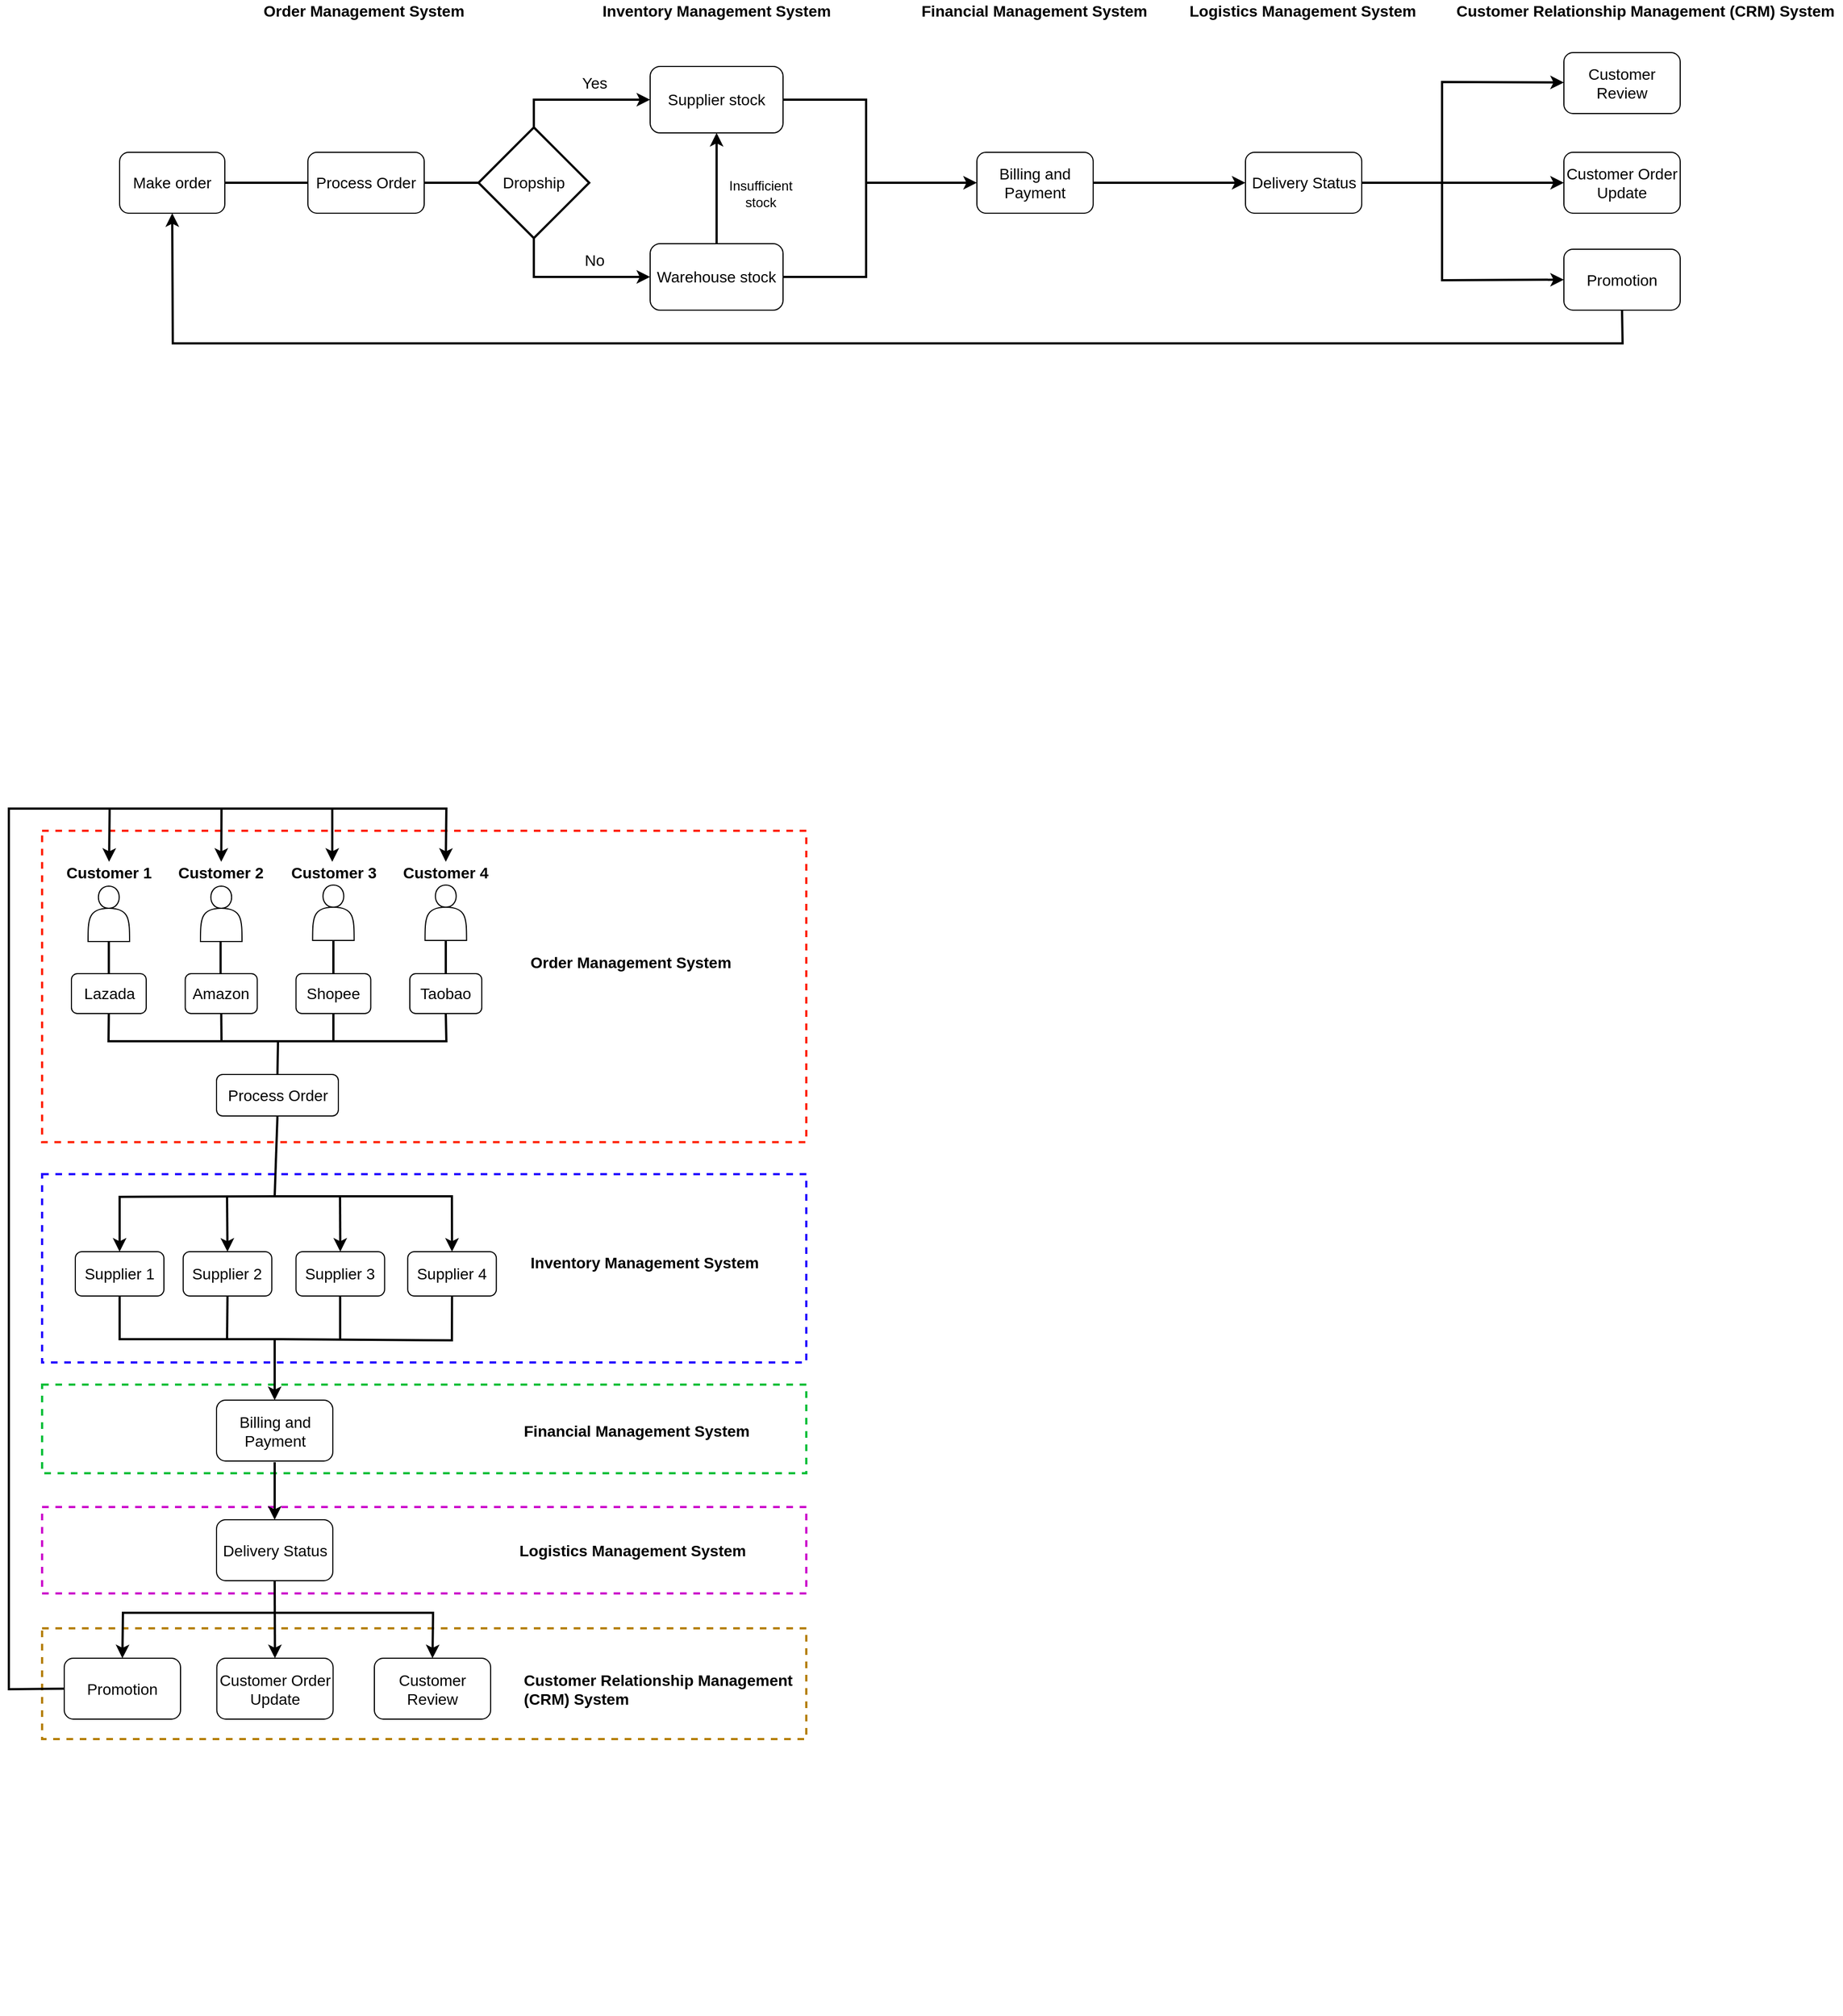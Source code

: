 <mxfile version="20.8.23" type="github">
  <diagram name="Page-1" id="tiRtrdZp1hIeL0sHMyO_">
    <mxGraphModel dx="3287" dy="2757" grid="1" gridSize="10" guides="1" tooltips="1" connect="1" arrows="1" fold="1" page="1" pageScale="1" pageWidth="827" pageHeight="1169" math="0" shadow="0">
      <root>
        <mxCell id="0" />
        <mxCell id="1" parent="0" />
        <mxCell id="iO4DpEwPwz1VZDh41mUr-50" value="" style="rounded=0;whiteSpace=wrap;html=1;dashed=1;strokeColor=#B57F00;strokeWidth=2;" parent="1" vertex="1">
          <mxGeometry x="-210" y="1260" width="690" height="100" as="geometry" />
        </mxCell>
        <mxCell id="iO4DpEwPwz1VZDh41mUr-49" value="" style="rounded=0;whiteSpace=wrap;html=1;dashed=1;strokeColor=#CC00CC;strokeWidth=2;" parent="1" vertex="1">
          <mxGeometry x="-210" y="1150.5" width="690" height="78" as="geometry" />
        </mxCell>
        <mxCell id="iO4DpEwPwz1VZDh41mUr-48" value="" style="rounded=0;whiteSpace=wrap;html=1;dashed=1;strokeColor=#00BF39;strokeWidth=2;" parent="1" vertex="1">
          <mxGeometry x="-210" y="1040" width="690" height="80" as="geometry" />
        </mxCell>
        <mxCell id="iO4DpEwPwz1VZDh41mUr-47" value="" style="rounded=0;whiteSpace=wrap;html=1;dashed=1;strokeColor=#FF2200;strokeWidth=2;" parent="1" vertex="1">
          <mxGeometry x="-210" y="540" width="690" height="281.12" as="geometry" />
        </mxCell>
        <mxCell id="iO4DpEwPwz1VZDh41mUr-46" value="" style="rounded=0;whiteSpace=wrap;html=1;dashed=1;strokeColor=#2200FF;strokeWidth=2;" parent="1" vertex="1">
          <mxGeometry x="-210" y="850" width="690" height="170" as="geometry" />
        </mxCell>
        <mxCell id="tGghNo-WIGV3NSE3Wc5t-3" value="Warehouse stock" style="rounded=1;whiteSpace=wrap;html=1;fontSize=14;" parent="1" vertex="1">
          <mxGeometry x="339" y="10" width="120" height="60" as="geometry" />
        </mxCell>
        <mxCell id="tGghNo-WIGV3NSE3Wc5t-4" value="Make order" style="rounded=1;whiteSpace=wrap;html=1;fontSize=14;" parent="1" vertex="1">
          <mxGeometry x="-140" y="-72.5" width="95" height="55" as="geometry" />
        </mxCell>
        <mxCell id="tGghNo-WIGV3NSE3Wc5t-7" value="&lt;span style=&quot;font-size: 14px;&quot; id=&quot;docs-internal-guid-1d324e2a-7fff-3c94-8775-5019940d7010&quot;&gt;&lt;span style=&quot;font-size: 14px; font-family: Arial; color: rgb(0, 0, 0); background-color: transparent; font-style: normal; font-variant: normal; text-decoration: none; vertical-align: baseline;&quot;&gt;Order Management System&lt;/span&gt;&lt;/span&gt;" style="text;whiteSpace=wrap;html=1;align=left;verticalAlign=middle;fontSize=14;fontStyle=1" parent="1" vertex="1">
          <mxGeometry x="-12.5" y="-210" width="190" height="20" as="geometry" />
        </mxCell>
        <mxCell id="tGghNo-WIGV3NSE3Wc5t-8" value="&lt;span style=&quot;font-size: 14px;&quot; id=&quot;docs-internal-guid-9415e34b-7fff-a1a2-4295-181ad273ff44&quot;&gt;&lt;span style=&quot;font-size: 14px; font-family: Arial; color: rgb(0, 0, 0); background-color: transparent; font-style: normal; font-variant: normal; text-decoration: none; vertical-align: baseline;&quot;&gt;Customer Relationship Management (CRM) System&lt;/span&gt;&lt;/span&gt;" style="text;whiteSpace=wrap;html=1;verticalAlign=middle;fontSize=14;fontStyle=1" parent="1" vertex="1">
          <mxGeometry x="1065" y="-210" width="350" height="20" as="geometry" />
        </mxCell>
        <mxCell id="tGghNo-WIGV3NSE3Wc5t-9" value="&lt;span style=&quot;font-size: 14px;&quot; id=&quot;docs-internal-guid-a8fc3402-7fff-b40d-7543-340d0212bfa5&quot;&gt;&lt;span style=&quot;font-size: 14px; font-family: Arial; color: rgb(0, 0, 0); background-color: transparent; font-style: normal; font-variant: normal; text-decoration: none; vertical-align: baseline;&quot;&gt;Logistics Management System&lt;/span&gt;&lt;/span&gt;" style="text;whiteSpace=wrap;html=1;verticalAlign=middle;fontSize=14;fontStyle=1" parent="1" vertex="1">
          <mxGeometry x="824" y="-210" width="210" height="20" as="geometry" />
        </mxCell>
        <mxCell id="tGghNo-WIGV3NSE3Wc5t-10" value="&lt;span style=&quot;font-size: 14px;&quot; id=&quot;docs-internal-guid-5dac52f8-7fff-e4c4-6359-efce4633b223&quot;&gt;&lt;span style=&quot;font-size: 14px; font-family: Arial; color: rgb(0, 0, 0); background-color: transparent; font-style: normal; font-variant: normal; text-decoration: none; vertical-align: baseline;&quot;&gt;Financial Management System&lt;/span&gt;&lt;/span&gt;" style="text;whiteSpace=wrap;html=1;verticalAlign=middle;fontSize=14;fontStyle=1" parent="1" vertex="1">
          <mxGeometry x="581.5" y="-210" width="210" height="20" as="geometry" />
        </mxCell>
        <mxCell id="tGghNo-WIGV3NSE3Wc5t-11" value="&lt;span style=&quot;font-size: 14px;&quot; id=&quot;docs-internal-guid-6c4757c5-7fff-143b-70de-a1ef65d458ee&quot;&gt;&lt;span style=&quot;font-size: 14px; font-family: Arial; color: rgb(0, 0, 0); background-color: transparent; font-style: normal; font-variant: normal; text-decoration: none; vertical-align: baseline;&quot;&gt;Inventory Management System&lt;/span&gt;&lt;/span&gt;" style="text;whiteSpace=wrap;html=1;verticalAlign=middle;fontSize=14;fontStyle=1" parent="1" vertex="1">
          <mxGeometry x="294" y="-210" width="210" height="20" as="geometry" />
        </mxCell>
        <mxCell id="tGghNo-WIGV3NSE3Wc5t-12" value="&lt;span style=&quot;font-size: 14px;&quot; id=&quot;docs-internal-guid-6c4757c5-7fff-143b-70de-a1ef65d458ee&quot;&gt;&lt;span style=&quot;font-size: 14px; font-family: Arial; color: rgb(0, 0, 0); background-color: transparent; font-style: normal; font-variant: normal; text-decoration: none; vertical-align: baseline;&quot;&gt;Customer 1&lt;/span&gt;&lt;/span&gt;" style="text;whiteSpace=wrap;html=1;verticalAlign=middle;align=center;fontStyle=1;fontSize=14;" parent="1" vertex="1">
          <mxGeometry x="-190.75" y="568" width="82.5" height="20" as="geometry" />
        </mxCell>
        <mxCell id="tGghNo-WIGV3NSE3Wc5t-14" value="Process Order" style="rounded=1;whiteSpace=wrap;html=1;fontSize=14;" parent="1" vertex="1">
          <mxGeometry x="30" y="-72.5" width="105" height="55" as="geometry" />
        </mxCell>
        <mxCell id="tGghNo-WIGV3NSE3Wc5t-16" value="Supplier stock" style="rounded=1;whiteSpace=wrap;html=1;fontSize=14;" parent="1" vertex="1">
          <mxGeometry x="339" y="-150" width="120" height="60" as="geometry" />
        </mxCell>
        <mxCell id="tGghNo-WIGV3NSE3Wc5t-19" value="No" style="text;html=1;strokeColor=none;fillColor=none;align=center;verticalAlign=middle;whiteSpace=wrap;rounded=0;fontSize=14;" parent="1" vertex="1">
          <mxGeometry x="259" y="10" width="60" height="30" as="geometry" />
        </mxCell>
        <mxCell id="tGghNo-WIGV3NSE3Wc5t-20" value="Yes" style="text;html=1;strokeColor=none;fillColor=none;align=center;verticalAlign=middle;whiteSpace=wrap;rounded=0;fontSize=14;" parent="1" vertex="1">
          <mxGeometry x="259" y="-150" width="60" height="30" as="geometry" />
        </mxCell>
        <mxCell id="tGghNo-WIGV3NSE3Wc5t-35" style="edgeStyle=orthogonalEdgeStyle;rounded=0;orthogonalLoop=1;jettySize=auto;html=1;entryX=0;entryY=0.5;entryDx=0;entryDy=0;strokeWidth=2;fontSize=14;exitX=0.5;exitY=0;exitDx=0;exitDy=0;exitPerimeter=0;" parent="1" source="tGghNo-WIGV3NSE3Wc5t-21" target="tGghNo-WIGV3NSE3Wc5t-16" edge="1">
          <mxGeometry relative="1" as="geometry">
            <Array as="points">
              <mxPoint x="234" y="-120" />
              <mxPoint x="339" y="-120" />
            </Array>
          </mxGeometry>
        </mxCell>
        <mxCell id="tGghNo-WIGV3NSE3Wc5t-36" style="edgeStyle=orthogonalEdgeStyle;rounded=0;orthogonalLoop=1;jettySize=auto;html=1;entryX=0;entryY=0.5;entryDx=0;entryDy=0;strokeWidth=2;fontSize=14;exitX=0.5;exitY=1;exitDx=0;exitDy=0;exitPerimeter=0;" parent="1" source="tGghNo-WIGV3NSE3Wc5t-21" target="tGghNo-WIGV3NSE3Wc5t-3" edge="1">
          <mxGeometry relative="1" as="geometry">
            <Array as="points">
              <mxPoint x="234" y="40" />
              <mxPoint x="339" y="40" />
            </Array>
          </mxGeometry>
        </mxCell>
        <mxCell id="tGghNo-WIGV3NSE3Wc5t-21" value="Dropship" style="strokeWidth=2;html=1;shape=mxgraph.flowchart.decision;whiteSpace=wrap;fontSize=14;" parent="1" vertex="1">
          <mxGeometry x="184" y="-95" width="100" height="100" as="geometry" />
        </mxCell>
        <mxCell id="tGghNo-WIGV3NSE3Wc5t-26" value="" style="endArrow=none;html=1;rounded=0;fontSize=14;strokeWidth=2;entryX=0;entryY=0.5;entryDx=0;entryDy=0;entryPerimeter=0;exitX=1;exitY=0.5;exitDx=0;exitDy=0;" parent="1" source="tGghNo-WIGV3NSE3Wc5t-14" target="tGghNo-WIGV3NSE3Wc5t-21" edge="1">
          <mxGeometry width="50" height="50" relative="1" as="geometry">
            <mxPoint x="115" y="-45" as="sourcePoint" />
            <mxPoint x="225" y="10" as="targetPoint" />
          </mxGeometry>
        </mxCell>
        <mxCell id="tGghNo-WIGV3NSE3Wc5t-38" value="" style="endArrow=none;html=1;rounded=0;strokeWidth=2;fontSize=14;entryX=1;entryY=0.5;entryDx=0;entryDy=0;exitX=0;exitY=0.5;exitDx=0;exitDy=0;" parent="1" source="tGghNo-WIGV3NSE3Wc5t-14" target="tGghNo-WIGV3NSE3Wc5t-4" edge="1">
          <mxGeometry width="50" height="50" relative="1" as="geometry">
            <mxPoint x="355" y="-10" as="sourcePoint" />
            <mxPoint x="405" y="-60" as="targetPoint" />
          </mxGeometry>
        </mxCell>
        <mxCell id="st654b6HjIeEU2jS1r51-1" style="edgeStyle=orthogonalEdgeStyle;rounded=0;orthogonalLoop=1;jettySize=auto;html=1;exitX=0.5;exitY=1;exitDx=0;exitDy=0;" parent="1" source="tGghNo-WIGV3NSE3Wc5t-11" target="tGghNo-WIGV3NSE3Wc5t-11" edge="1">
          <mxGeometry relative="1" as="geometry" />
        </mxCell>
        <mxCell id="st654b6HjIeEU2jS1r51-2" value="" style="endArrow=classic;html=1;rounded=0;exitX=0.5;exitY=0;exitDx=0;exitDy=0;entryX=0.5;entryY=1;entryDx=0;entryDy=0;strokeWidth=2;" parent="1" source="tGghNo-WIGV3NSE3Wc5t-3" target="tGghNo-WIGV3NSE3Wc5t-16" edge="1">
          <mxGeometry width="50" height="50" relative="1" as="geometry">
            <mxPoint x="439" as="sourcePoint" />
            <mxPoint x="489" y="-50" as="targetPoint" />
          </mxGeometry>
        </mxCell>
        <mxCell id="st654b6HjIeEU2jS1r51-3" value="Insufficient stock" style="text;html=1;strokeColor=none;fillColor=none;align=center;verticalAlign=middle;whiteSpace=wrap;rounded=0;" parent="1" vertex="1">
          <mxGeometry x="409" y="-50" width="60" height="30" as="geometry" />
        </mxCell>
        <mxCell id="st654b6HjIeEU2jS1r51-8" style="edgeStyle=orthogonalEdgeStyle;rounded=0;orthogonalLoop=1;jettySize=auto;html=1;exitX=0.5;exitY=1;exitDx=0;exitDy=0;" parent="1" source="tGghNo-WIGV3NSE3Wc5t-9" target="tGghNo-WIGV3NSE3Wc5t-9" edge="1">
          <mxGeometry relative="1" as="geometry" />
        </mxCell>
        <mxCell id="st654b6HjIeEU2jS1r51-13" value="Billing and Payment" style="rounded=1;whiteSpace=wrap;html=1;fontSize=14;" parent="1" vertex="1">
          <mxGeometry x="634" y="-72.5" width="105" height="55" as="geometry" />
        </mxCell>
        <mxCell id="st654b6HjIeEU2jS1r51-17" value="" style="endArrow=classic;html=1;rounded=0;strokeWidth=2;entryX=0;entryY=0.5;entryDx=0;entryDy=0;" parent="1" target="st654b6HjIeEU2jS1r51-13" edge="1">
          <mxGeometry width="50" height="50" relative="1" as="geometry">
            <mxPoint x="534" y="-45" as="sourcePoint" />
            <mxPoint x="564" as="targetPoint" />
          </mxGeometry>
        </mxCell>
        <mxCell id="st654b6HjIeEU2jS1r51-18" value="" style="endArrow=none;html=1;rounded=0;strokeWidth=2;exitX=1;exitY=0.5;exitDx=0;exitDy=0;" parent="1" source="tGghNo-WIGV3NSE3Wc5t-3" edge="1">
          <mxGeometry width="50" height="50" relative="1" as="geometry">
            <mxPoint x="464" y="20" as="sourcePoint" />
            <mxPoint x="534" y="-40" as="targetPoint" />
            <Array as="points">
              <mxPoint x="534" y="40" />
            </Array>
          </mxGeometry>
        </mxCell>
        <mxCell id="st654b6HjIeEU2jS1r51-19" value="" style="endArrow=none;html=1;rounded=0;strokeWidth=2;exitX=1;exitY=0.5;exitDx=0;exitDy=0;" parent="1" edge="1">
          <mxGeometry width="50" height="50" relative="1" as="geometry">
            <mxPoint x="459" y="-120" as="sourcePoint" />
            <mxPoint x="534" y="-40" as="targetPoint" />
            <Array as="points">
              <mxPoint x="534" y="-120" />
            </Array>
          </mxGeometry>
        </mxCell>
        <mxCell id="st654b6HjIeEU2jS1r51-20" value="" style="endArrow=classic;html=1;rounded=0;strokeWidth=2;exitX=1;exitY=0.5;exitDx=0;exitDy=0;entryX=0;entryY=0.5;entryDx=0;entryDy=0;" parent="1" source="st654b6HjIeEU2jS1r51-13" target="st654b6HjIeEU2jS1r51-21" edge="1">
          <mxGeometry width="50" height="50" relative="1" as="geometry">
            <mxPoint x="814" y="10" as="sourcePoint" />
            <mxPoint x="814" y="-45" as="targetPoint" />
          </mxGeometry>
        </mxCell>
        <mxCell id="st654b6HjIeEU2jS1r51-21" value="Delivery Status" style="rounded=1;whiteSpace=wrap;html=1;fontSize=14;" parent="1" vertex="1">
          <mxGeometry x="876.5" y="-72.5" width="105" height="55" as="geometry" />
        </mxCell>
        <mxCell id="st654b6HjIeEU2jS1r51-23" value="Customer Order Update" style="rounded=1;whiteSpace=wrap;html=1;fontSize=14;" parent="1" vertex="1">
          <mxGeometry x="1164" y="-72.5" width="105" height="55" as="geometry" />
        </mxCell>
        <mxCell id="st654b6HjIeEU2jS1r51-24" value="Customer Review" style="rounded=1;whiteSpace=wrap;html=1;fontSize=14;" parent="1" vertex="1">
          <mxGeometry x="1164" y="-162.5" width="105" height="55" as="geometry" />
        </mxCell>
        <mxCell id="st654b6HjIeEU2jS1r51-25" value="Promotion" style="rounded=1;whiteSpace=wrap;html=1;fontSize=14;" parent="1" vertex="1">
          <mxGeometry x="1164" y="15" width="105" height="55" as="geometry" />
        </mxCell>
        <mxCell id="st654b6HjIeEU2jS1r51-32" value="" style="endArrow=classic;html=1;rounded=0;strokeWidth=2;entryX=0.5;entryY=1;entryDx=0;entryDy=0;exitX=0.5;exitY=1;exitDx=0;exitDy=0;" parent="1" source="st654b6HjIeEU2jS1r51-25" target="tGghNo-WIGV3NSE3Wc5t-4" edge="1">
          <mxGeometry width="50" height="50" relative="1" as="geometry">
            <mxPoint x="485" y="10" as="sourcePoint" />
            <mxPoint x="535" y="-40" as="targetPoint" />
            <Array as="points">
              <mxPoint x="1217" y="100" />
              <mxPoint x="555" y="100" />
              <mxPoint x="-92" y="100" />
            </Array>
          </mxGeometry>
        </mxCell>
        <mxCell id="iO4DpEwPwz1VZDh41mUr-1" value="" style="group" parent="1" vertex="1" connectable="0">
          <mxGeometry x="1054" y="-136" height="179" as="geometry" />
        </mxCell>
        <mxCell id="st654b6HjIeEU2jS1r51-22" value="" style="endArrow=classic;html=1;rounded=0;strokeWidth=2;exitX=1;exitY=0.5;exitDx=0;exitDy=0;entryX=0;entryY=0.5;entryDx=0;entryDy=0;" parent="iO4DpEwPwz1VZDh41mUr-1" source="st654b6HjIeEU2jS1r51-21" target="st654b6HjIeEU2jS1r51-23" edge="1">
          <mxGeometry width="50" height="50" relative="1" as="geometry">
            <mxPoint x="20" y="86" as="sourcePoint" />
            <mxPoint x="50" y="91" as="targetPoint" />
          </mxGeometry>
        </mxCell>
        <mxCell id="st654b6HjIeEU2jS1r51-27" value="" style="endArrow=classic;html=1;rounded=0;strokeWidth=2;entryX=0;entryY=0.5;entryDx=0;entryDy=0;" parent="iO4DpEwPwz1VZDh41mUr-1" target="st654b6HjIeEU2jS1r51-25" edge="1">
          <mxGeometry width="50" height="50" relative="1" as="geometry">
            <mxPoint y="96" as="sourcePoint" />
            <mxPoint x="130" y="76" as="targetPoint" />
            <Array as="points">
              <mxPoint y="179" />
            </Array>
          </mxGeometry>
        </mxCell>
        <mxCell id="st654b6HjIeEU2jS1r51-28" value="" style="endArrow=classic;html=1;rounded=0;strokeWidth=2;entryX=0;entryY=0.5;entryDx=0;entryDy=0;" parent="iO4DpEwPwz1VZDh41mUr-1" edge="1">
          <mxGeometry width="50" height="50" relative="1" as="geometry">
            <mxPoint y="96" as="sourcePoint" />
            <mxPoint x="110" y="0.47" as="targetPoint" />
            <Array as="points">
              <mxPoint />
            </Array>
          </mxGeometry>
        </mxCell>
        <mxCell id="iO4DpEwPwz1VZDh41mUr-3" value="Lazada" style="rounded=1;whiteSpace=wrap;html=1;fontSize=14;" parent="1" vertex="1">
          <mxGeometry x="-183.5" y="669" width="67.5" height="36" as="geometry" />
        </mxCell>
        <mxCell id="iO4DpEwPwz1VZDh41mUr-4" value="Process Order" style="rounded=1;whiteSpace=wrap;html=1;fontSize=14;" parent="1" vertex="1">
          <mxGeometry x="-52.5" y="760" width="110" height="37.5" as="geometry" />
        </mxCell>
        <mxCell id="iO4DpEwPwz1VZDh41mUr-5" value="Supplier 1" style="rounded=1;whiteSpace=wrap;html=1;fontSize=14;" parent="1" vertex="1">
          <mxGeometry x="-180" y="920" width="80" height="40" as="geometry" />
        </mxCell>
        <mxCell id="iO4DpEwPwz1VZDh41mUr-8" style="edgeStyle=orthogonalEdgeStyle;rounded=0;orthogonalLoop=1;jettySize=auto;html=1;entryX=0.5;entryY=0;entryDx=0;entryDy=0;strokeWidth=2;fontSize=14;" parent="1" target="iO4DpEwPwz1VZDh41mUr-5" edge="1">
          <mxGeometry relative="1" as="geometry">
            <mxPoint y="870" as="sourcePoint" />
          </mxGeometry>
        </mxCell>
        <mxCell id="iO4DpEwPwz1VZDh41mUr-15" value="Billing and Payment" style="rounded=1;whiteSpace=wrap;html=1;fontSize=14;" parent="1" vertex="1">
          <mxGeometry x="-52.5" y="1054" width="105" height="55" as="geometry" />
        </mxCell>
        <mxCell id="iO4DpEwPwz1VZDh41mUr-16" value="" style="endArrow=classic;html=1;rounded=0;strokeWidth=2;entryX=0.5;entryY=0;entryDx=0;entryDy=0;" parent="1" target="iO4DpEwPwz1VZDh41mUr-15" edge="1">
          <mxGeometry width="50" height="50" relative="1" as="geometry">
            <mxPoint y="999" as="sourcePoint" />
            <mxPoint x="594" y="731.5" as="targetPoint" />
          </mxGeometry>
        </mxCell>
        <mxCell id="iO4DpEwPwz1VZDh41mUr-17" value="" style="endArrow=none;html=1;rounded=0;strokeWidth=2;exitX=0.5;exitY=1;exitDx=0;exitDy=0;" parent="1" source="I9Orz0HkHCgAlzJZyHY--26" edge="1">
          <mxGeometry width="50" height="50" relative="1" as="geometry">
            <mxPoint x="117.5" y="960" as="sourcePoint" />
            <mxPoint y="999" as="targetPoint" />
            <Array as="points">
              <mxPoint x="160" y="1000" />
            </Array>
          </mxGeometry>
        </mxCell>
        <mxCell id="iO4DpEwPwz1VZDh41mUr-18" value="" style="endArrow=none;html=1;rounded=0;strokeWidth=2;exitX=0.5;exitY=1;exitDx=0;exitDy=0;" parent="1" source="iO4DpEwPwz1VZDh41mUr-5" edge="1">
          <mxGeometry width="50" height="50" relative="1" as="geometry">
            <mxPoint x="489" y="611.5" as="sourcePoint" />
            <mxPoint y="999" as="targetPoint" />
            <Array as="points">
              <mxPoint x="-140" y="999" />
            </Array>
          </mxGeometry>
        </mxCell>
        <mxCell id="iO4DpEwPwz1VZDh41mUr-19" value="" style="endArrow=classic;html=1;rounded=0;strokeWidth=2;entryX=0.5;entryY=0;entryDx=0;entryDy=0;" parent="1" target="iO4DpEwPwz1VZDh41mUr-20" edge="1">
          <mxGeometry width="50" height="50" relative="1" as="geometry">
            <mxPoint y="1110" as="sourcePoint" />
            <mxPoint x="844" y="677.5" as="targetPoint" />
          </mxGeometry>
        </mxCell>
        <mxCell id="iO4DpEwPwz1VZDh41mUr-20" value="Delivery Status" style="rounded=1;whiteSpace=wrap;html=1;fontSize=14;" parent="1" vertex="1">
          <mxGeometry x="-52.5" y="1162" width="105" height="55" as="geometry" />
        </mxCell>
        <mxCell id="iO4DpEwPwz1VZDh41mUr-21" value="Customer Order Update" style="rounded=1;whiteSpace=wrap;html=1;fontSize=14;" parent="1" vertex="1">
          <mxGeometry x="-52.25" y="1287" width="105" height="55" as="geometry" />
        </mxCell>
        <mxCell id="iO4DpEwPwz1VZDh41mUr-22" value="Customer Review" style="rounded=1;whiteSpace=wrap;html=1;fontSize=14;" parent="1" vertex="1">
          <mxGeometry x="90" y="1287" width="105" height="55" as="geometry" />
        </mxCell>
        <mxCell id="iO4DpEwPwz1VZDh41mUr-23" value="Promotion" style="rounded=1;whiteSpace=wrap;html=1;fontSize=14;" parent="1" vertex="1">
          <mxGeometry x="-190" y="1287" width="105" height="55" as="geometry" />
        </mxCell>
        <mxCell id="iO4DpEwPwz1VZDh41mUr-25" value="" style="group" parent="1" vertex="1" connectable="0">
          <mxGeometry x="50" y="1430" height="179" as="geometry" />
        </mxCell>
        <mxCell id="iO4DpEwPwz1VZDh41mUr-26" value="" style="endArrow=classic;html=1;rounded=0;strokeWidth=2;exitX=0.5;exitY=1;exitDx=0;exitDy=0;entryX=0.5;entryY=0;entryDx=0;entryDy=0;" parent="iO4DpEwPwz1VZDh41mUr-25" source="iO4DpEwPwz1VZDh41mUr-20" target="iO4DpEwPwz1VZDh41mUr-21" edge="1">
          <mxGeometry width="50" height="50" relative="1" as="geometry">
            <mxPoint x="20" y="-12" as="sourcePoint" />
            <mxPoint x="50" y="-7" as="targetPoint" />
          </mxGeometry>
        </mxCell>
        <mxCell id="iO4DpEwPwz1VZDh41mUr-27" value="" style="endArrow=classic;html=1;rounded=0;strokeWidth=2;entryX=0.5;entryY=0;entryDx=0;entryDy=0;" parent="iO4DpEwPwz1VZDh41mUr-25" target="iO4DpEwPwz1VZDh41mUr-23" edge="1">
          <mxGeometry width="50" height="50" relative="1" as="geometry">
            <mxPoint x="-50" y="-184" as="sourcePoint" />
            <mxPoint x="130" y="-38" as="targetPoint" />
            <Array as="points">
              <mxPoint x="-187" y="-184" />
            </Array>
          </mxGeometry>
        </mxCell>
        <mxCell id="iO4DpEwPwz1VZDh41mUr-28" value="" style="endArrow=classic;html=1;rounded=0;strokeWidth=2;entryX=0.5;entryY=0;entryDx=0;entryDy=0;" parent="iO4DpEwPwz1VZDh41mUr-25" target="iO4DpEwPwz1VZDh41mUr-22" edge="1">
          <mxGeometry width="50" height="50" relative="1" as="geometry">
            <mxPoint x="-50" y="-184" as="sourcePoint" />
            <mxPoint x="110" y="-114" as="targetPoint" />
            <Array as="points">
              <mxPoint x="93" y="-184" />
            </Array>
          </mxGeometry>
        </mxCell>
        <mxCell id="iO4DpEwPwz1VZDh41mUr-33" value="" style="endArrow=none;html=1;rounded=0;strokeWidth=2;entryX=0.5;entryY=1;entryDx=0;entryDy=0;" parent="1" target="iO4DpEwPwz1VZDh41mUr-4" edge="1">
          <mxGeometry width="50" height="50" relative="1" as="geometry">
            <mxPoint y="870" as="sourcePoint" />
            <mxPoint x="13" y="715" as="targetPoint" />
          </mxGeometry>
        </mxCell>
        <mxCell id="iO4DpEwPwz1VZDh41mUr-34" value="" style="endArrow=classic;html=1;rounded=0;strokeWidth=2;exitX=0;exitY=0.5;exitDx=0;exitDy=0;entryX=0.5;entryY=0;entryDx=0;entryDy=0;" parent="1" source="iO4DpEwPwz1VZDh41mUr-23" target="tGghNo-WIGV3NSE3Wc5t-12" edge="1">
          <mxGeometry width="50" height="50" relative="1" as="geometry">
            <mxPoint x="-30" y="1120" as="sourcePoint" />
            <mxPoint y="560" as="targetPoint" />
            <Array as="points">
              <mxPoint x="-240" y="1315" />
              <mxPoint x="-240" y="520" />
              <mxPoint x="-149" y="520" />
            </Array>
          </mxGeometry>
        </mxCell>
        <mxCell id="iO4DpEwPwz1VZDh41mUr-35" value="&lt;span style=&quot;font-size: 14px;&quot; id=&quot;docs-internal-guid-1d324e2a-7fff-3c94-8775-5019940d7010&quot;&gt;&lt;span style=&quot;font-size: 14px; font-family: Arial; color: rgb(0, 0, 0); background-color: transparent; font-style: normal; font-variant: normal; text-decoration: none; vertical-align: baseline;&quot;&gt;Order Management System&lt;/span&gt;&lt;/span&gt;" style="text;whiteSpace=wrap;html=1;align=left;verticalAlign=middle;fontSize=14;fontStyle=1" parent="1" vertex="1">
          <mxGeometry x="229" y="649" width="190" height="20" as="geometry" />
        </mxCell>
        <mxCell id="iO4DpEwPwz1VZDh41mUr-36" value="&lt;span style=&quot;font-size: 14px;&quot; id=&quot;docs-internal-guid-9415e34b-7fff-a1a2-4295-181ad273ff44&quot;&gt;&lt;span style=&quot;font-size: 14px; font-family: Arial; color: rgb(0, 0, 0); background-color: transparent; font-style: normal; font-variant: normal; text-decoration: none; vertical-align: baseline;&quot;&gt;Customer Relationship Management &lt;br&gt;(CRM) System&lt;/span&gt;&lt;/span&gt;" style="text;whiteSpace=wrap;html=1;verticalAlign=middle;fontSize=14;fontStyle=1" parent="1" vertex="1">
          <mxGeometry x="222.5" y="1304.5" width="350" height="20" as="geometry" />
        </mxCell>
        <mxCell id="iO4DpEwPwz1VZDh41mUr-37" value="&lt;span style=&quot;font-size: 14px;&quot; id=&quot;docs-internal-guid-a8fc3402-7fff-b40d-7543-340d0212bfa5&quot;&gt;&lt;span style=&quot;font-size: 14px; font-family: Arial; color: rgb(0, 0, 0); background-color: transparent; font-style: normal; font-variant: normal; text-decoration: none; vertical-align: baseline;&quot;&gt;Logistics Management System&lt;/span&gt;&lt;/span&gt;" style="text;whiteSpace=wrap;html=1;verticalAlign=middle;fontSize=14;fontStyle=1" parent="1" vertex="1">
          <mxGeometry x="219" y="1179.5" width="210" height="20" as="geometry" />
        </mxCell>
        <mxCell id="iO4DpEwPwz1VZDh41mUr-38" value="&lt;span style=&quot;font-size: 14px;&quot; id=&quot;docs-internal-guid-5dac52f8-7fff-e4c4-6359-efce4633b223&quot;&gt;&lt;span style=&quot;font-size: 14px; font-family: Arial; color: rgb(0, 0, 0); background-color: transparent; font-style: normal; font-variant: normal; text-decoration: none; vertical-align: baseline;&quot;&gt;Financial Management System&lt;/span&gt;&lt;/span&gt;" style="text;whiteSpace=wrap;html=1;verticalAlign=middle;fontSize=14;fontStyle=1" parent="1" vertex="1">
          <mxGeometry x="222.5" y="1071.5" width="210" height="20" as="geometry" />
        </mxCell>
        <mxCell id="iO4DpEwPwz1VZDh41mUr-39" value="&lt;span style=&quot;font-size: 14px;&quot; id=&quot;docs-internal-guid-6c4757c5-7fff-143b-70de-a1ef65d458ee&quot;&gt;&lt;span style=&quot;font-size: 14px; font-family: Arial; color: rgb(0, 0, 0); background-color: transparent; font-style: normal; font-variant: normal; text-decoration: none; vertical-align: baseline;&quot;&gt;Inventory Management System&lt;/span&gt;&lt;/span&gt;" style="text;whiteSpace=wrap;html=1;verticalAlign=middle;fontSize=14;fontStyle=1" parent="1" vertex="1">
          <mxGeometry x="229" y="920" width="210" height="20" as="geometry" />
        </mxCell>
        <mxCell id="iO4DpEwPwz1VZDh41mUr-40" style="edgeStyle=orthogonalEdgeStyle;rounded=0;orthogonalLoop=1;jettySize=auto;html=1;exitX=0.5;exitY=1;exitDx=0;exitDy=0;" parent="1" source="iO4DpEwPwz1VZDh41mUr-39" target="iO4DpEwPwz1VZDh41mUr-39" edge="1">
          <mxGeometry relative="1" as="geometry" />
        </mxCell>
        <mxCell id="iO4DpEwPwz1VZDh41mUr-41" style="edgeStyle=orthogonalEdgeStyle;rounded=0;orthogonalLoop=1;jettySize=auto;html=1;exitX=0.5;exitY=1;exitDx=0;exitDy=0;" parent="1" source="iO4DpEwPwz1VZDh41mUr-37" target="iO4DpEwPwz1VZDh41mUr-37" edge="1">
          <mxGeometry relative="1" as="geometry" />
        </mxCell>
        <mxCell id="iO4DpEwPwz1VZDh41mUr-44" value="" style="shape=actor;whiteSpace=wrap;html=1;" parent="1" vertex="1">
          <mxGeometry x="-168.5" y="590" width="37.5" height="50" as="geometry" />
        </mxCell>
        <mxCell id="iO4DpEwPwz1VZDh41mUr-45" value="" style="endArrow=none;html=1;rounded=0;strokeWidth=2;entryX=0.5;entryY=1;entryDx=0;entryDy=0;exitX=0.5;exitY=0;exitDx=0;exitDy=0;" parent="1" source="iO4DpEwPwz1VZDh41mUr-3" target="iO4DpEwPwz1VZDh41mUr-44" edge="1">
          <mxGeometry width="50" height="50" relative="1" as="geometry">
            <mxPoint x="-139" y="770" as="sourcePoint" />
            <mxPoint x="-139" y="715" as="targetPoint" />
          </mxGeometry>
        </mxCell>
        <mxCell id="I9Orz0HkHCgAlzJZyHY--1" value="" style="shape=actor;whiteSpace=wrap;html=1;" vertex="1" parent="1">
          <mxGeometry x="-67" y="590" width="37.5" height="50" as="geometry" />
        </mxCell>
        <mxCell id="I9Orz0HkHCgAlzJZyHY--3" value="&lt;span style=&quot;font-size: 14px;&quot; id=&quot;docs-internal-guid-6c4757c5-7fff-143b-70de-a1ef65d458ee&quot;&gt;&lt;span style=&quot;font-size: 14px; font-family: Arial; color: rgb(0, 0, 0); background-color: transparent; font-style: normal; font-variant: normal; text-decoration: none; vertical-align: baseline;&quot;&gt;Customer 2&lt;/span&gt;&lt;/span&gt;" style="text;whiteSpace=wrap;html=1;verticalAlign=middle;align=center;fontStyle=1;fontSize=14;" vertex="1" parent="1">
          <mxGeometry x="-93.87" y="568" width="91.25" height="20" as="geometry" />
        </mxCell>
        <mxCell id="I9Orz0HkHCgAlzJZyHY--4" value="&lt;span style=&quot;font-size: 14px;&quot; id=&quot;docs-internal-guid-6c4757c5-7fff-143b-70de-a1ef65d458ee&quot;&gt;&lt;span style=&quot;font-size: 14px; font-family: Arial; color: rgb(0, 0, 0); background-color: transparent; font-style: normal; font-variant: normal; text-decoration: none; vertical-align: baseline;&quot;&gt;Customer 3&lt;/span&gt;&lt;/span&gt;" style="text;whiteSpace=wrap;html=1;verticalAlign=middle;align=center;fontStyle=1;fontSize=14;" vertex="1" parent="1">
          <mxGeometry x="11.75" y="568" width="82.5" height="20" as="geometry" />
        </mxCell>
        <mxCell id="I9Orz0HkHCgAlzJZyHY--5" value="" style="shape=actor;whiteSpace=wrap;html=1;" vertex="1" parent="1">
          <mxGeometry x="34.25" y="589" width="37.5" height="50" as="geometry" />
        </mxCell>
        <mxCell id="I9Orz0HkHCgAlzJZyHY--6" value="" style="shape=actor;whiteSpace=wrap;html=1;" vertex="1" parent="1">
          <mxGeometry x="135.75" y="589" width="37.5" height="50" as="geometry" />
        </mxCell>
        <mxCell id="I9Orz0HkHCgAlzJZyHY--7" value="&lt;span style=&quot;font-size: 14px;&quot; id=&quot;docs-internal-guid-6c4757c5-7fff-143b-70de-a1ef65d458ee&quot;&gt;&lt;span style=&quot;font-size: 14px; font-family: Arial; color: rgb(0, 0, 0); background-color: transparent; font-style: normal; font-variant: normal; text-decoration: none; vertical-align: baseline;&quot;&gt;Customer 4&lt;/span&gt;&lt;/span&gt;" style="text;whiteSpace=wrap;html=1;verticalAlign=middle;align=center;fontStyle=1;fontSize=14;" vertex="1" parent="1">
          <mxGeometry x="108.88" y="568" width="91.25" height="20" as="geometry" />
        </mxCell>
        <mxCell id="I9Orz0HkHCgAlzJZyHY--8" value="Amazon" style="rounded=1;whiteSpace=wrap;html=1;fontSize=14;" vertex="1" parent="1">
          <mxGeometry x="-80.75" y="669" width="65" height="36" as="geometry" />
        </mxCell>
        <mxCell id="I9Orz0HkHCgAlzJZyHY--9" value="Shopee" style="rounded=1;whiteSpace=wrap;html=1;fontSize=14;" vertex="1" parent="1">
          <mxGeometry x="19.25" y="669" width="67.5" height="36" as="geometry" />
        </mxCell>
        <mxCell id="I9Orz0HkHCgAlzJZyHY--10" value="Taobao" style="rounded=1;whiteSpace=wrap;html=1;fontSize=14;" vertex="1" parent="1">
          <mxGeometry x="122" y="669" width="65" height="36" as="geometry" />
        </mxCell>
        <mxCell id="I9Orz0HkHCgAlzJZyHY--12" value="" style="endArrow=none;html=1;rounded=0;strokeWidth=2;entryX=0.5;entryY=1;entryDx=0;entryDy=0;exitX=0.5;exitY=0;exitDx=0;exitDy=0;" edge="1" parent="1">
          <mxGeometry width="50" height="50" relative="1" as="geometry">
            <mxPoint x="-48.83" y="669" as="sourcePoint" />
            <mxPoint x="-48.83" y="640" as="targetPoint" />
          </mxGeometry>
        </mxCell>
        <mxCell id="I9Orz0HkHCgAlzJZyHY--14" value="" style="endArrow=none;html=1;rounded=0;strokeWidth=2;exitX=0.5;exitY=0;exitDx=0;exitDy=0;" edge="1" parent="1" source="I9Orz0HkHCgAlzJZyHY--9" target="I9Orz0HkHCgAlzJZyHY--5">
          <mxGeometry width="50" height="50" relative="1" as="geometry">
            <mxPoint x="52.41" y="667" as="sourcePoint" />
            <mxPoint x="52" y="640" as="targetPoint" />
          </mxGeometry>
        </mxCell>
        <mxCell id="I9Orz0HkHCgAlzJZyHY--15" value="" style="endArrow=none;html=1;rounded=0;strokeWidth=2;exitX=0.5;exitY=0;exitDx=0;exitDy=0;entryX=0.5;entryY=1;entryDx=0;entryDy=0;" edge="1" parent="1" source="I9Orz0HkHCgAlzJZyHY--10" target="I9Orz0HkHCgAlzJZyHY--6">
          <mxGeometry width="50" height="50" relative="1" as="geometry">
            <mxPoint x="63" y="679" as="sourcePoint" />
            <mxPoint x="63" y="649" as="targetPoint" />
          </mxGeometry>
        </mxCell>
        <mxCell id="I9Orz0HkHCgAlzJZyHY--16" value="" style="endArrow=classic;html=1;rounded=0;entryX=0.5;entryY=0;entryDx=0;entryDy=0;strokeWidth=2;" edge="1" parent="1" target="I9Orz0HkHCgAlzJZyHY--3">
          <mxGeometry width="50" height="50" relative="1" as="geometry">
            <mxPoint x="-150" y="520" as="sourcePoint" />
            <mxPoint x="168" y="740" as="targetPoint" />
            <Array as="points">
              <mxPoint x="-48" y="520" />
            </Array>
          </mxGeometry>
        </mxCell>
        <mxCell id="I9Orz0HkHCgAlzJZyHY--17" value="" style="endArrow=classic;html=1;rounded=0;entryX=0.5;entryY=0;entryDx=0;entryDy=0;strokeWidth=2;" edge="1" parent="1">
          <mxGeometry width="50" height="50" relative="1" as="geometry">
            <mxPoint x="-50" y="520" as="sourcePoint" />
            <mxPoint x="52" y="568" as="targetPoint" />
            <Array as="points">
              <mxPoint x="52" y="520" />
            </Array>
          </mxGeometry>
        </mxCell>
        <mxCell id="I9Orz0HkHCgAlzJZyHY--18" value="" style="endArrow=classic;html=1;rounded=0;entryX=0.5;entryY=0;entryDx=0;entryDy=0;strokeWidth=2;" edge="1" parent="1" target="I9Orz0HkHCgAlzJZyHY--7">
          <mxGeometry width="50" height="50" relative="1" as="geometry">
            <mxPoint x="50" y="520" as="sourcePoint" />
            <mxPoint x="152" y="568" as="targetPoint" />
            <Array as="points">
              <mxPoint x="155" y="520" />
            </Array>
          </mxGeometry>
        </mxCell>
        <mxCell id="I9Orz0HkHCgAlzJZyHY--20" value="" style="endArrow=none;html=1;rounded=0;strokeWidth=2;entryX=0.5;entryY=1;entryDx=0;entryDy=0;exitX=0.5;exitY=0;exitDx=0;exitDy=0;" edge="1" parent="1" source="iO4DpEwPwz1VZDh41mUr-4" target="iO4DpEwPwz1VZDh41mUr-3">
          <mxGeometry width="50" height="50" relative="1" as="geometry">
            <mxPoint x="90" y="720" as="sourcePoint" />
            <mxPoint x="140" y="670" as="targetPoint" />
            <Array as="points">
              <mxPoint x="3" y="730" />
              <mxPoint x="-150" y="730" />
            </Array>
          </mxGeometry>
        </mxCell>
        <mxCell id="I9Orz0HkHCgAlzJZyHY--21" value="" style="endArrow=none;html=1;rounded=0;strokeWidth=2;entryX=0.5;entryY=1;entryDx=0;entryDy=0;" edge="1" parent="1" target="I9Orz0HkHCgAlzJZyHY--10">
          <mxGeometry width="50" height="50" relative="1" as="geometry">
            <mxPoint y="730" as="sourcePoint" />
            <mxPoint x="174.25" y="647" as="targetPoint" />
            <Array as="points">
              <mxPoint x="155" y="730" />
            </Array>
          </mxGeometry>
        </mxCell>
        <mxCell id="I9Orz0HkHCgAlzJZyHY--22" value="" style="endArrow=none;html=1;rounded=0;strokeWidth=2;entryX=0.5;entryY=1;entryDx=0;entryDy=0;" edge="1" parent="1" target="I9Orz0HkHCgAlzJZyHY--9">
          <mxGeometry width="50" height="50" relative="1" as="geometry">
            <mxPoint x="53" y="730" as="sourcePoint" />
            <mxPoint x="50" y="670" as="targetPoint" />
          </mxGeometry>
        </mxCell>
        <mxCell id="I9Orz0HkHCgAlzJZyHY--23" value="" style="endArrow=none;html=1;rounded=0;strokeWidth=2;entryX=0.5;entryY=1;entryDx=0;entryDy=0;" edge="1" parent="1" target="I9Orz0HkHCgAlzJZyHY--8">
          <mxGeometry width="50" height="50" relative="1" as="geometry">
            <mxPoint x="-48" y="730" as="sourcePoint" />
            <mxPoint x="50" y="670" as="targetPoint" />
          </mxGeometry>
        </mxCell>
        <mxCell id="I9Orz0HkHCgAlzJZyHY--24" value="Supplier 2" style="rounded=1;whiteSpace=wrap;html=1;fontSize=14;" vertex="1" parent="1">
          <mxGeometry x="-82.62" y="920" width="80" height="40" as="geometry" />
        </mxCell>
        <mxCell id="I9Orz0HkHCgAlzJZyHY--25" value="Supplier 3" style="rounded=1;whiteSpace=wrap;html=1;fontSize=14;" vertex="1" parent="1">
          <mxGeometry x="19.25" y="920" width="80" height="40" as="geometry" />
        </mxCell>
        <mxCell id="I9Orz0HkHCgAlzJZyHY--26" value="Supplier 4" style="rounded=1;whiteSpace=wrap;html=1;fontSize=14;" vertex="1" parent="1">
          <mxGeometry x="120.13" y="920" width="80" height="40" as="geometry" />
        </mxCell>
        <mxCell id="I9Orz0HkHCgAlzJZyHY--28" value="" style="endArrow=classic;html=1;rounded=0;strokeWidth=2;entryX=0.5;entryY=0;entryDx=0;entryDy=0;" edge="1" parent="1" target="I9Orz0HkHCgAlzJZyHY--26">
          <mxGeometry width="50" height="50" relative="1" as="geometry">
            <mxPoint y="870" as="sourcePoint" />
            <mxPoint x="60" y="890" as="targetPoint" />
            <Array as="points">
              <mxPoint x="160" y="870" />
            </Array>
          </mxGeometry>
        </mxCell>
        <mxCell id="I9Orz0HkHCgAlzJZyHY--29" value="" style="endArrow=classic;html=1;rounded=0;strokeWidth=2;entryX=0.5;entryY=0;entryDx=0;entryDy=0;" edge="1" parent="1" target="I9Orz0HkHCgAlzJZyHY--25">
          <mxGeometry width="50" height="50" relative="1" as="geometry">
            <mxPoint x="59" y="870" as="sourcePoint" />
            <mxPoint x="60" y="890" as="targetPoint" />
          </mxGeometry>
        </mxCell>
        <mxCell id="I9Orz0HkHCgAlzJZyHY--30" value="" style="endArrow=classic;html=1;rounded=0;strokeWidth=2;entryX=0.5;entryY=0;entryDx=0;entryDy=0;" edge="1" parent="1" target="I9Orz0HkHCgAlzJZyHY--24">
          <mxGeometry width="50" height="50" relative="1" as="geometry">
            <mxPoint x="-43" y="870" as="sourcePoint" />
            <mxPoint x="69" y="940" as="targetPoint" />
          </mxGeometry>
        </mxCell>
        <mxCell id="I9Orz0HkHCgAlzJZyHY--34" value="" style="endArrow=none;html=1;rounded=0;strokeWidth=2;entryX=0.5;entryY=1;entryDx=0;entryDy=0;" edge="1" parent="1" target="I9Orz0HkHCgAlzJZyHY--24">
          <mxGeometry width="50" height="50" relative="1" as="geometry">
            <mxPoint x="-43" y="1000" as="sourcePoint" />
            <mxPoint x="80" y="920" as="targetPoint" />
          </mxGeometry>
        </mxCell>
        <mxCell id="I9Orz0HkHCgAlzJZyHY--35" value="" style="endArrow=none;html=1;rounded=0;strokeWidth=2;entryX=0.5;entryY=1;entryDx=0;entryDy=0;" edge="1" parent="1">
          <mxGeometry width="50" height="50" relative="1" as="geometry">
            <mxPoint x="59.11" y="1000" as="sourcePoint" />
            <mxPoint x="59.11" y="960" as="targetPoint" />
          </mxGeometry>
        </mxCell>
      </root>
    </mxGraphModel>
  </diagram>
</mxfile>
